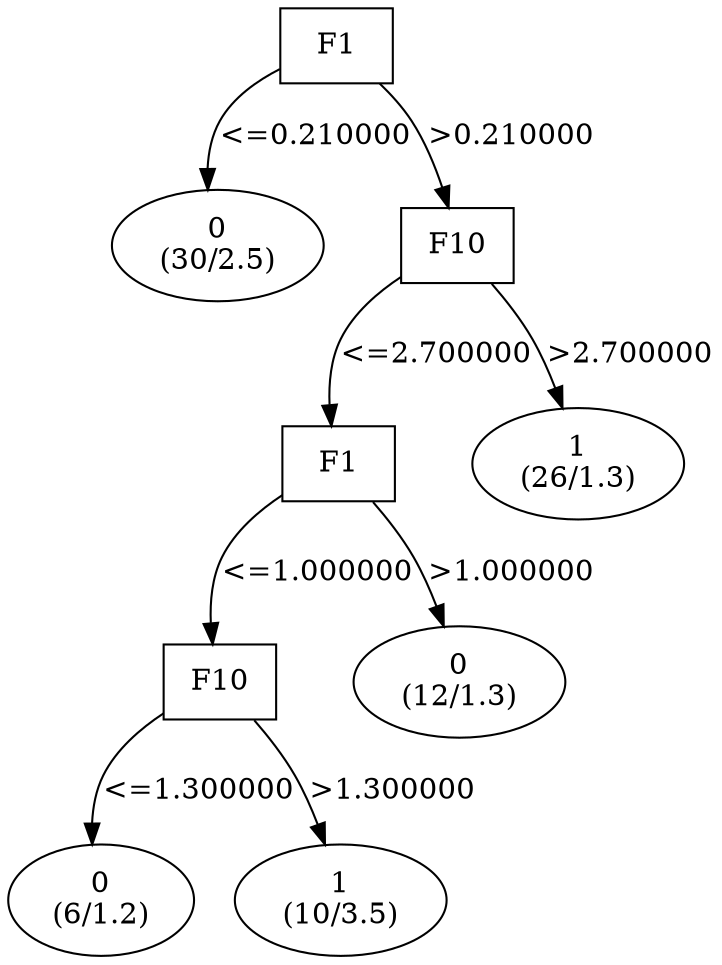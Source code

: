 digraph YaDT {
n0 [ shape=box, label="F1\n"]
n0 -> n1 [label="<=0.210000"]
n1 [ shape=ellipse, label="0\n(30/2.5)"]
n0 -> n2 [label=">0.210000"]
n2 [ shape=box, label="F10\n"]
n2 -> n3 [label="<=2.700000"]
n3 [ shape=box, label="F1\n"]
n3 -> n4 [label="<=1.000000"]
n4 [ shape=box, label="F10\n"]
n4 -> n5 [label="<=1.300000"]
n5 [ shape=ellipse, label="0\n(6/1.2)"]
n4 -> n6 [label=">1.300000"]
n6 [ shape=ellipse, label="1\n(10/3.5)"]
n3 -> n8 [label=">1.000000"]
n8 [ shape=ellipse, label="0\n(12/1.3)"]
n2 -> n10 [label=">2.700000"]
n10 [ shape=ellipse, label="1\n(26/1.3)"]
}
